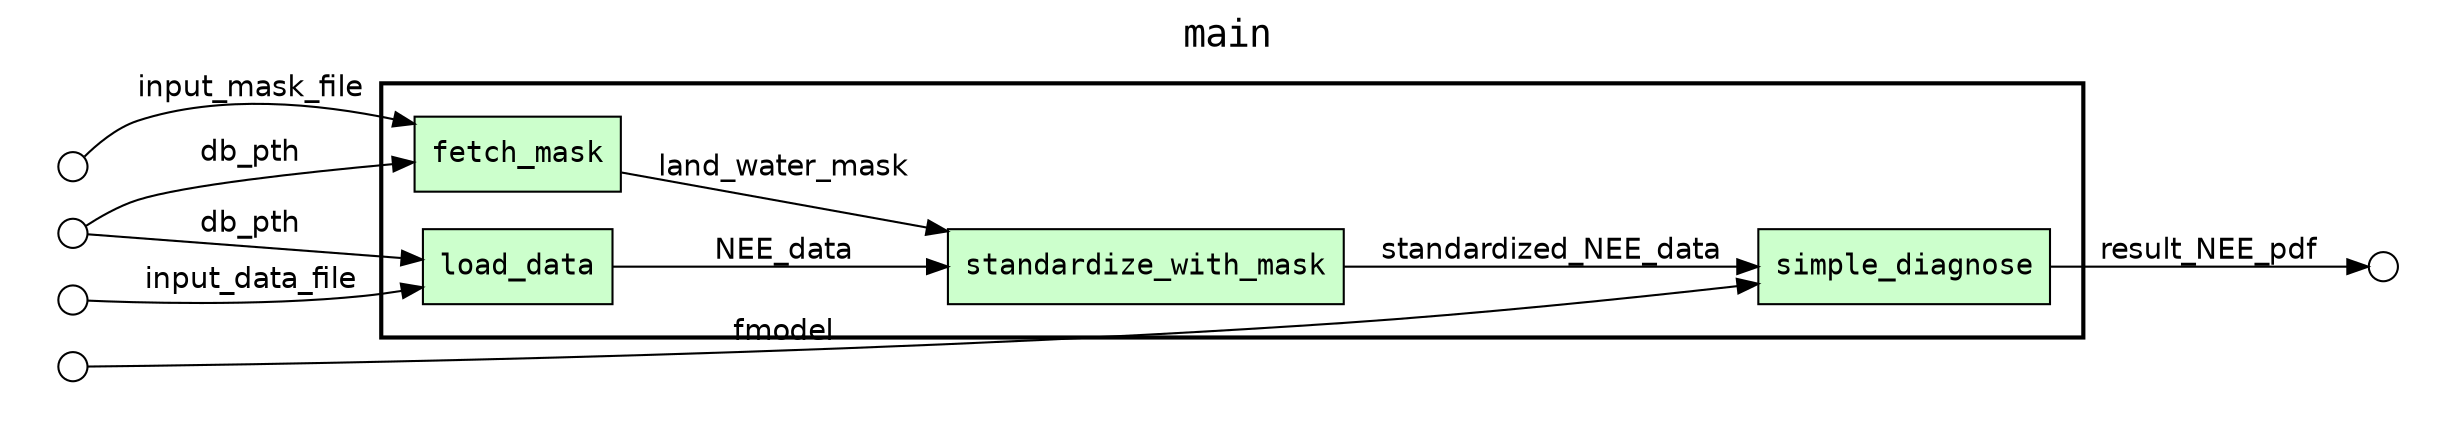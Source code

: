 digraph Workflow {
rankdir=LR
fontname=Courier; fontsize=18; labelloc=t
label=main
subgraph cluster_workflow_box_outer { label=""; color=black; penwidth=2
subgraph cluster_workflow_box_inner { label=""; color=white
node[shape=box style=filled fillcolor="#CCFFCC" peripheries=1 fontname=Courier]
fetch_mask
load_data
standardize_with_mask
simple_diagnose
edge[fontname=Helvetica]
load_data -> standardize_with_mask [label=NEE_data]
fetch_mask -> standardize_with_mask [label=land_water_mask]
standardize_with_mask -> simple_diagnose [label=standardized_NEE_data]
}}
subgraph cluster_input_ports_group_outer { label=""; color=white
subgraph cluster_input_ports_group_inner { label=""; color=white
node[shape=circle style=filled fillcolor="#FFFFFF" peripheries=1 fontname=Courier width=0.2]
db_pth_input_port [label=""]
fmodel_input_port [label=""]
input_mask_file_input_port [label=""]
input_data_file_input_port [label=""]
}}
subgraph cluster_output_ports_group_outer { label=""; color=white
subgraph cluster_output_ports_group_inner { label=""; color=white
node[shape=circle style=filled fillcolor="#FFFFFF" peripheries=1 fontname=Courier width=0.2]
result_NEE_pdf_output_port [label=""]
}}
edge[fontname=Helvetica]
db_pth_input_port -> fetch_mask [label=db_pth]
db_pth_input_port -> load_data [label=db_pth]
input_mask_file_input_port -> fetch_mask [label=input_mask_file]
input_data_file_input_port -> load_data [label=input_data_file]
fmodel_input_port -> simple_diagnose [label=fmodel]
edge[fontname=Helvetica]
simple_diagnose -> result_NEE_pdf_output_port [label=result_NEE_pdf]
}
